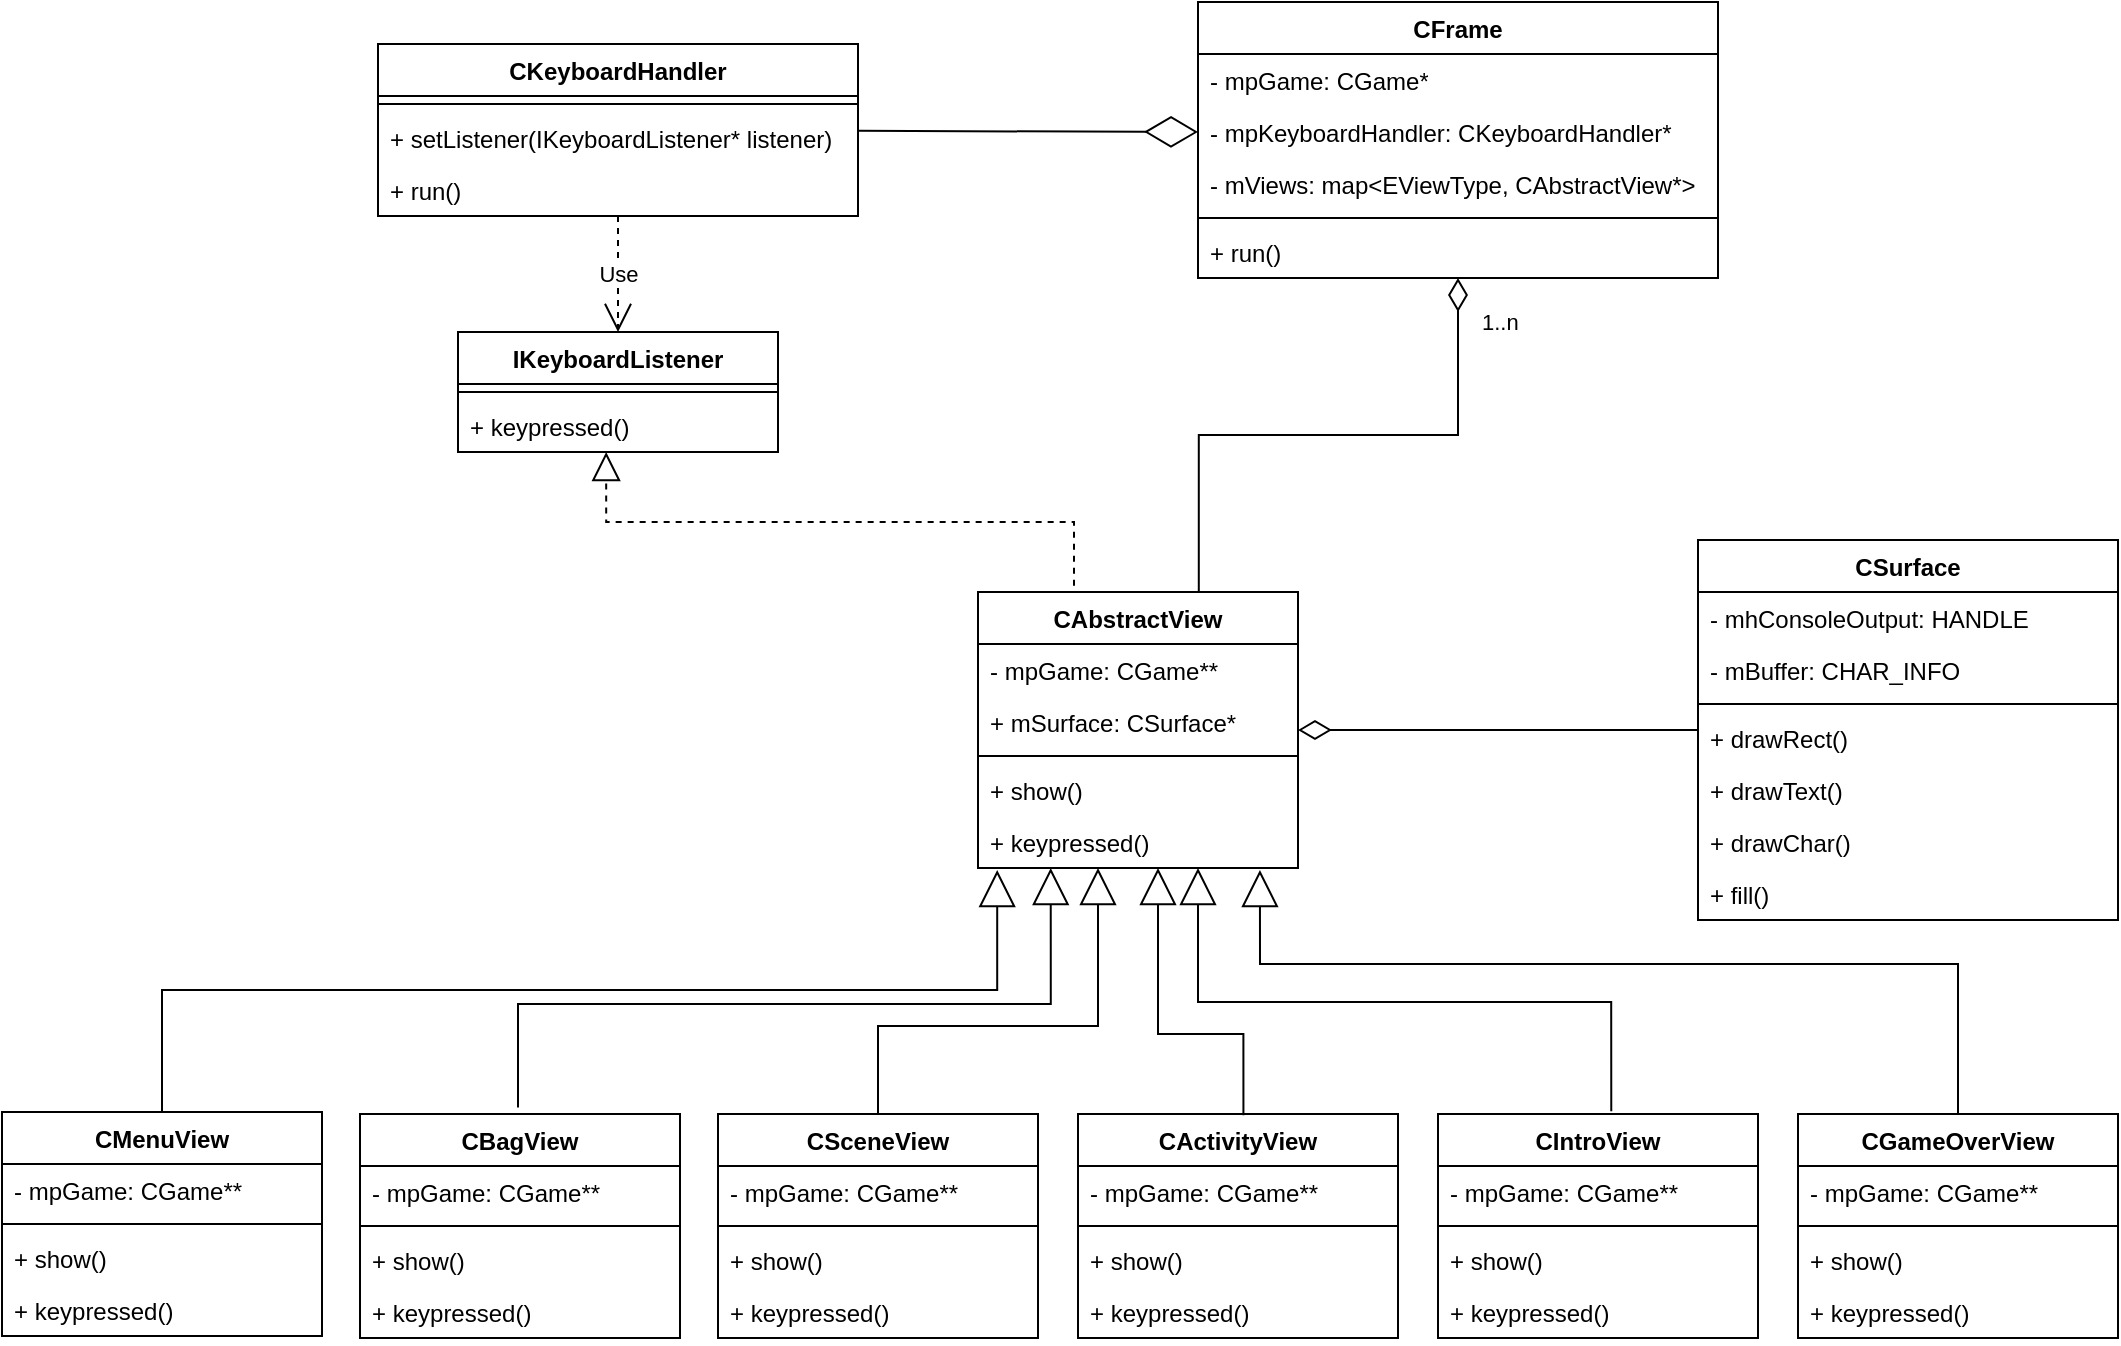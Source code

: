 <mxfile version="24.4.0" type="device" pages="3">
  <diagram id="C5RBs43oDa-KdzZeNtuy" name="Class Diagram UI">
    <mxGraphModel dx="1401" dy="354" grid="1" gridSize="10" guides="1" tooltips="1" connect="1" arrows="1" fold="1" page="1" pageScale="1" pageWidth="827" pageHeight="1169" math="0" shadow="0">
      <root>
        <mxCell id="WIyWlLk6GJQsqaUBKTNV-0" />
        <mxCell id="WIyWlLk6GJQsqaUBKTNV-1" parent="WIyWlLk6GJQsqaUBKTNV-0" />
        <mxCell id="eOk6aLeWenQgSQdd0xCw-0" value="CFrame" style="swimlane;fontStyle=1;align=center;verticalAlign=top;childLayout=stackLayout;horizontal=1;startSize=26;horizontalStack=0;resizeParent=1;resizeParentMax=0;resizeLast=0;collapsible=1;marginBottom=0;whiteSpace=wrap;html=1;" parent="WIyWlLk6GJQsqaUBKTNV-1" vertex="1">
          <mxGeometry x="430" y="119" width="260" height="138" as="geometry" />
        </mxCell>
        <mxCell id="eOk6aLeWenQgSQdd0xCw-1" value="- mpGame:&amp;nbsp;CGame*&lt;div&gt;&lt;br&gt;&lt;/div&gt;" style="text;strokeColor=none;fillColor=none;align=left;verticalAlign=top;spacingLeft=4;spacingRight=4;overflow=hidden;rotatable=0;points=[[0,0.5],[1,0.5]];portConstraint=eastwest;whiteSpace=wrap;html=1;" parent="eOk6aLeWenQgSQdd0xCw-0" vertex="1">
          <mxGeometry y="26" width="260" height="26" as="geometry" />
        </mxCell>
        <mxCell id="CaG-nwo-Kf8OUq-5dYWb-49" value="- mpKeyboardHandler:&amp;nbsp;CKeyboardHandler*&lt;div&gt;&lt;br&gt;&lt;/div&gt;" style="text;strokeColor=none;fillColor=none;align=left;verticalAlign=top;spacingLeft=4;spacingRight=4;overflow=hidden;rotatable=0;points=[[0,0.5],[1,0.5]];portConstraint=eastwest;whiteSpace=wrap;html=1;" vertex="1" parent="eOk6aLeWenQgSQdd0xCw-0">
          <mxGeometry y="52" width="260" height="26" as="geometry" />
        </mxCell>
        <mxCell id="CaG-nwo-Kf8OUq-5dYWb-5" value="- mViews:&amp;nbsp;map&amp;lt;EViewType, CAbstractView*&amp;gt;&lt;div&gt;&lt;br&gt;&lt;/div&gt;" style="text;strokeColor=none;fillColor=none;align=left;verticalAlign=top;spacingLeft=4;spacingRight=4;overflow=hidden;rotatable=0;points=[[0,0.5],[1,0.5]];portConstraint=eastwest;whiteSpace=wrap;html=1;" vertex="1" parent="eOk6aLeWenQgSQdd0xCw-0">
          <mxGeometry y="78" width="260" height="26" as="geometry" />
        </mxCell>
        <mxCell id="eOk6aLeWenQgSQdd0xCw-2" value="" style="line;strokeWidth=1;fillColor=none;align=left;verticalAlign=middle;spacingTop=-1;spacingLeft=3;spacingRight=3;rotatable=0;labelPosition=right;points=[];portConstraint=eastwest;strokeColor=inherit;" parent="eOk6aLeWenQgSQdd0xCw-0" vertex="1">
          <mxGeometry y="104" width="260" height="8" as="geometry" />
        </mxCell>
        <mxCell id="eOk6aLeWenQgSQdd0xCw-8" value="+ run()" style="text;strokeColor=none;fillColor=none;align=left;verticalAlign=top;spacingLeft=4;spacingRight=4;overflow=hidden;rotatable=0;points=[[0,0.5],[1,0.5]];portConstraint=eastwest;whiteSpace=wrap;html=1;" parent="eOk6aLeWenQgSQdd0xCw-0" vertex="1">
          <mxGeometry y="112" width="260" height="26" as="geometry" />
        </mxCell>
        <mxCell id="eOk6aLeWenQgSQdd0xCw-9" value="CAbstractView" style="swimlane;fontStyle=1;align=center;verticalAlign=top;childLayout=stackLayout;horizontal=1;startSize=26;horizontalStack=0;resizeParent=1;resizeParentMax=0;resizeLast=0;collapsible=1;marginBottom=0;whiteSpace=wrap;html=1;" parent="WIyWlLk6GJQsqaUBKTNV-1" vertex="1">
          <mxGeometry x="320" y="414" width="160" height="138" as="geometry" />
        </mxCell>
        <mxCell id="CaG-nwo-Kf8OUq-5dYWb-0" value="- mpGame: CGame**" style="text;strokeColor=none;fillColor=none;align=left;verticalAlign=top;spacingLeft=4;spacingRight=4;overflow=hidden;rotatable=0;points=[[0,0.5],[1,0.5]];portConstraint=eastwest;whiteSpace=wrap;html=1;" vertex="1" parent="eOk6aLeWenQgSQdd0xCw-9">
          <mxGeometry y="26" width="160" height="26" as="geometry" />
        </mxCell>
        <mxCell id="4iOBmAesxuWsa_etjkAF-7" value="+ mSurface: CSurface*" style="text;strokeColor=none;fillColor=none;align=left;verticalAlign=top;spacingLeft=4;spacingRight=4;overflow=hidden;rotatable=0;points=[[0,0.5],[1,0.5]];portConstraint=eastwest;whiteSpace=wrap;html=1;" vertex="1" parent="eOk6aLeWenQgSQdd0xCw-9">
          <mxGeometry y="52" width="160" height="26" as="geometry" />
        </mxCell>
        <mxCell id="eOk6aLeWenQgSQdd0xCw-11" value="" style="line;strokeWidth=1;fillColor=none;align=left;verticalAlign=middle;spacingTop=-1;spacingLeft=3;spacingRight=3;rotatable=0;labelPosition=right;points=[];portConstraint=eastwest;strokeColor=inherit;" parent="eOk6aLeWenQgSQdd0xCw-9" vertex="1">
          <mxGeometry y="78" width="160" height="8" as="geometry" />
        </mxCell>
        <mxCell id="eOk6aLeWenQgSQdd0xCw-12" value="+ show()" style="text;strokeColor=none;fillColor=none;align=left;verticalAlign=top;spacingLeft=4;spacingRight=4;overflow=hidden;rotatable=0;points=[[0,0.5],[1,0.5]];portConstraint=eastwest;whiteSpace=wrap;html=1;" parent="eOk6aLeWenQgSQdd0xCw-9" vertex="1">
          <mxGeometry y="86" width="160" height="26" as="geometry" />
        </mxCell>
        <mxCell id="CaG-nwo-Kf8OUq-5dYWb-9" value="+ keypressed()" style="text;strokeColor=none;fillColor=none;align=left;verticalAlign=top;spacingLeft=4;spacingRight=4;overflow=hidden;rotatable=0;points=[[0,0.5],[1,0.5]];portConstraint=eastwest;whiteSpace=wrap;html=1;" vertex="1" parent="eOk6aLeWenQgSQdd0xCw-9">
          <mxGeometry y="112" width="160" height="26" as="geometry" />
        </mxCell>
        <mxCell id="CaG-nwo-Kf8OUq-5dYWb-1" value="IKeyboardListener" style="swimlane;fontStyle=1;align=center;verticalAlign=top;childLayout=stackLayout;horizontal=1;startSize=26;horizontalStack=0;resizeParent=1;resizeParentMax=0;resizeLast=0;collapsible=1;marginBottom=0;whiteSpace=wrap;html=1;" vertex="1" parent="WIyWlLk6GJQsqaUBKTNV-1">
          <mxGeometry x="60" y="284" width="160" height="60" as="geometry" />
        </mxCell>
        <mxCell id="CaG-nwo-Kf8OUq-5dYWb-3" value="" style="line;strokeWidth=1;fillColor=none;align=left;verticalAlign=middle;spacingTop=-1;spacingLeft=3;spacingRight=3;rotatable=0;labelPosition=right;points=[];portConstraint=eastwest;strokeColor=inherit;" vertex="1" parent="CaG-nwo-Kf8OUq-5dYWb-1">
          <mxGeometry y="26" width="160" height="8" as="geometry" />
        </mxCell>
        <mxCell id="CaG-nwo-Kf8OUq-5dYWb-4" value="+ keypressed()" style="text;strokeColor=none;fillColor=none;align=left;verticalAlign=top;spacingLeft=4;spacingRight=4;overflow=hidden;rotatable=0;points=[[0,0.5],[1,0.5]];portConstraint=eastwest;whiteSpace=wrap;html=1;" vertex="1" parent="CaG-nwo-Kf8OUq-5dYWb-1">
          <mxGeometry y="34" width="160" height="26" as="geometry" />
        </mxCell>
        <mxCell id="CaG-nwo-Kf8OUq-5dYWb-6" value="" style="endArrow=block;dashed=1;endFill=0;endSize=12;html=1;rounded=0;entryX=0.463;entryY=1;entryDx=0;entryDy=0;entryPerimeter=0;exitX=0.3;exitY=-0.023;exitDx=0;exitDy=0;edgeStyle=orthogonalEdgeStyle;exitPerimeter=0;" edge="1" parent="WIyWlLk6GJQsqaUBKTNV-1" source="eOk6aLeWenQgSQdd0xCw-9" target="CaG-nwo-Kf8OUq-5dYWb-4">
          <mxGeometry width="160" relative="1" as="geometry">
            <mxPoint x="40" y="460" as="sourcePoint" />
            <mxPoint x="200" y="460" as="targetPoint" />
          </mxGeometry>
        </mxCell>
        <mxCell id="CaG-nwo-Kf8OUq-5dYWb-8" value="1..n" style="endArrow=none;html=1;endSize=12;startArrow=diamondThin;startSize=14;startFill=0;edgeStyle=orthogonalEdgeStyle;align=left;verticalAlign=bottom;rounded=0;entryX=0.69;entryY=-0.003;entryDx=0;entryDy=0;entryPerimeter=0;exitX=0.5;exitY=1;exitDx=0;exitDy=0;endFill=0;" edge="1" parent="WIyWlLk6GJQsqaUBKTNV-1" source="eOk6aLeWenQgSQdd0xCw-0" target="eOk6aLeWenQgSQdd0xCw-9">
          <mxGeometry x="-0.786" y="10" relative="1" as="geometry">
            <mxPoint x="490" y="290" as="sourcePoint" />
            <mxPoint x="650" y="290" as="targetPoint" />
            <mxPoint as="offset" />
          </mxGeometry>
        </mxCell>
        <mxCell id="CaG-nwo-Kf8OUq-5dYWb-11" value="CMenuView" style="swimlane;fontStyle=1;align=center;verticalAlign=top;childLayout=stackLayout;horizontal=1;startSize=26;horizontalStack=0;resizeParent=1;resizeParentMax=0;resizeLast=0;collapsible=1;marginBottom=0;whiteSpace=wrap;html=1;" vertex="1" parent="WIyWlLk6GJQsqaUBKTNV-1">
          <mxGeometry x="-168" y="674" width="160" height="112" as="geometry" />
        </mxCell>
        <mxCell id="CaG-nwo-Kf8OUq-5dYWb-12" value="- mpGame: CGame**" style="text;strokeColor=none;fillColor=none;align=left;verticalAlign=top;spacingLeft=4;spacingRight=4;overflow=hidden;rotatable=0;points=[[0,0.5],[1,0.5]];portConstraint=eastwest;whiteSpace=wrap;html=1;" vertex="1" parent="CaG-nwo-Kf8OUq-5dYWb-11">
          <mxGeometry y="26" width="160" height="26" as="geometry" />
        </mxCell>
        <mxCell id="CaG-nwo-Kf8OUq-5dYWb-13" value="" style="line;strokeWidth=1;fillColor=none;align=left;verticalAlign=middle;spacingTop=-1;spacingLeft=3;spacingRight=3;rotatable=0;labelPosition=right;points=[];portConstraint=eastwest;strokeColor=inherit;" vertex="1" parent="CaG-nwo-Kf8OUq-5dYWb-11">
          <mxGeometry y="52" width="160" height="8" as="geometry" />
        </mxCell>
        <mxCell id="CaG-nwo-Kf8OUq-5dYWb-14" value="+ show()" style="text;strokeColor=none;fillColor=none;align=left;verticalAlign=top;spacingLeft=4;spacingRight=4;overflow=hidden;rotatable=0;points=[[0,0.5],[1,0.5]];portConstraint=eastwest;whiteSpace=wrap;html=1;" vertex="1" parent="CaG-nwo-Kf8OUq-5dYWb-11">
          <mxGeometry y="60" width="160" height="26" as="geometry" />
        </mxCell>
        <mxCell id="CaG-nwo-Kf8OUq-5dYWb-15" value="+ keypressed()" style="text;strokeColor=none;fillColor=none;align=left;verticalAlign=top;spacingLeft=4;spacingRight=4;overflow=hidden;rotatable=0;points=[[0,0.5],[1,0.5]];portConstraint=eastwest;whiteSpace=wrap;html=1;" vertex="1" parent="CaG-nwo-Kf8OUq-5dYWb-11">
          <mxGeometry y="86" width="160" height="26" as="geometry" />
        </mxCell>
        <mxCell id="CaG-nwo-Kf8OUq-5dYWb-17" value="CSceneView" style="swimlane;fontStyle=1;align=center;verticalAlign=top;childLayout=stackLayout;horizontal=1;startSize=26;horizontalStack=0;resizeParent=1;resizeParentMax=0;resizeLast=0;collapsible=1;marginBottom=0;whiteSpace=wrap;html=1;" vertex="1" parent="WIyWlLk6GJQsqaUBKTNV-1">
          <mxGeometry x="190" y="675" width="160" height="112" as="geometry" />
        </mxCell>
        <mxCell id="CaG-nwo-Kf8OUq-5dYWb-18" value="- mpGame: CGame**" style="text;strokeColor=none;fillColor=none;align=left;verticalAlign=top;spacingLeft=4;spacingRight=4;overflow=hidden;rotatable=0;points=[[0,0.5],[1,0.5]];portConstraint=eastwest;whiteSpace=wrap;html=1;" vertex="1" parent="CaG-nwo-Kf8OUq-5dYWb-17">
          <mxGeometry y="26" width="160" height="26" as="geometry" />
        </mxCell>
        <mxCell id="CaG-nwo-Kf8OUq-5dYWb-19" value="" style="line;strokeWidth=1;fillColor=none;align=left;verticalAlign=middle;spacingTop=-1;spacingLeft=3;spacingRight=3;rotatable=0;labelPosition=right;points=[];portConstraint=eastwest;strokeColor=inherit;" vertex="1" parent="CaG-nwo-Kf8OUq-5dYWb-17">
          <mxGeometry y="52" width="160" height="8" as="geometry" />
        </mxCell>
        <mxCell id="CaG-nwo-Kf8OUq-5dYWb-20" value="+ show()" style="text;strokeColor=none;fillColor=none;align=left;verticalAlign=top;spacingLeft=4;spacingRight=4;overflow=hidden;rotatable=0;points=[[0,0.5],[1,0.5]];portConstraint=eastwest;whiteSpace=wrap;html=1;" vertex="1" parent="CaG-nwo-Kf8OUq-5dYWb-17">
          <mxGeometry y="60" width="160" height="26" as="geometry" />
        </mxCell>
        <mxCell id="CaG-nwo-Kf8OUq-5dYWb-21" value="+ keypressed()" style="text;strokeColor=none;fillColor=none;align=left;verticalAlign=top;spacingLeft=4;spacingRight=4;overflow=hidden;rotatable=0;points=[[0,0.5],[1,0.5]];portConstraint=eastwest;whiteSpace=wrap;html=1;" vertex="1" parent="CaG-nwo-Kf8OUq-5dYWb-17">
          <mxGeometry y="86" width="160" height="26" as="geometry" />
        </mxCell>
        <mxCell id="CaG-nwo-Kf8OUq-5dYWb-22" value="CActivityView" style="swimlane;fontStyle=1;align=center;verticalAlign=top;childLayout=stackLayout;horizontal=1;startSize=26;horizontalStack=0;resizeParent=1;resizeParentMax=0;resizeLast=0;collapsible=1;marginBottom=0;whiteSpace=wrap;html=1;" vertex="1" parent="WIyWlLk6GJQsqaUBKTNV-1">
          <mxGeometry x="370" y="675" width="160" height="112" as="geometry" />
        </mxCell>
        <mxCell id="CaG-nwo-Kf8OUq-5dYWb-23" value="- mpGame: CGame**" style="text;strokeColor=none;fillColor=none;align=left;verticalAlign=top;spacingLeft=4;spacingRight=4;overflow=hidden;rotatable=0;points=[[0,0.5],[1,0.5]];portConstraint=eastwest;whiteSpace=wrap;html=1;" vertex="1" parent="CaG-nwo-Kf8OUq-5dYWb-22">
          <mxGeometry y="26" width="160" height="26" as="geometry" />
        </mxCell>
        <mxCell id="CaG-nwo-Kf8OUq-5dYWb-24" value="" style="line;strokeWidth=1;fillColor=none;align=left;verticalAlign=middle;spacingTop=-1;spacingLeft=3;spacingRight=3;rotatable=0;labelPosition=right;points=[];portConstraint=eastwest;strokeColor=inherit;" vertex="1" parent="CaG-nwo-Kf8OUq-5dYWb-22">
          <mxGeometry y="52" width="160" height="8" as="geometry" />
        </mxCell>
        <mxCell id="CaG-nwo-Kf8OUq-5dYWb-25" value="+ show()" style="text;strokeColor=none;fillColor=none;align=left;verticalAlign=top;spacingLeft=4;spacingRight=4;overflow=hidden;rotatable=0;points=[[0,0.5],[1,0.5]];portConstraint=eastwest;whiteSpace=wrap;html=1;" vertex="1" parent="CaG-nwo-Kf8OUq-5dYWb-22">
          <mxGeometry y="60" width="160" height="26" as="geometry" />
        </mxCell>
        <mxCell id="CaG-nwo-Kf8OUq-5dYWb-26" value="+ keypressed()" style="text;strokeColor=none;fillColor=none;align=left;verticalAlign=top;spacingLeft=4;spacingRight=4;overflow=hidden;rotatable=0;points=[[0,0.5],[1,0.5]];portConstraint=eastwest;whiteSpace=wrap;html=1;" vertex="1" parent="CaG-nwo-Kf8OUq-5dYWb-22">
          <mxGeometry y="86" width="160" height="26" as="geometry" />
        </mxCell>
        <mxCell id="CaG-nwo-Kf8OUq-5dYWb-27" value="CIntroView" style="swimlane;fontStyle=1;align=center;verticalAlign=top;childLayout=stackLayout;horizontal=1;startSize=26;horizontalStack=0;resizeParent=1;resizeParentMax=0;resizeLast=0;collapsible=1;marginBottom=0;whiteSpace=wrap;html=1;" vertex="1" parent="WIyWlLk6GJQsqaUBKTNV-1">
          <mxGeometry x="550" y="675" width="160" height="112" as="geometry" />
        </mxCell>
        <mxCell id="CaG-nwo-Kf8OUq-5dYWb-28" value="- mpGame: CGame**" style="text;strokeColor=none;fillColor=none;align=left;verticalAlign=top;spacingLeft=4;spacingRight=4;overflow=hidden;rotatable=0;points=[[0,0.5],[1,0.5]];portConstraint=eastwest;whiteSpace=wrap;html=1;" vertex="1" parent="CaG-nwo-Kf8OUq-5dYWb-27">
          <mxGeometry y="26" width="160" height="26" as="geometry" />
        </mxCell>
        <mxCell id="CaG-nwo-Kf8OUq-5dYWb-29" value="" style="line;strokeWidth=1;fillColor=none;align=left;verticalAlign=middle;spacingTop=-1;spacingLeft=3;spacingRight=3;rotatable=0;labelPosition=right;points=[];portConstraint=eastwest;strokeColor=inherit;" vertex="1" parent="CaG-nwo-Kf8OUq-5dYWb-27">
          <mxGeometry y="52" width="160" height="8" as="geometry" />
        </mxCell>
        <mxCell id="CaG-nwo-Kf8OUq-5dYWb-30" value="+ show()" style="text;strokeColor=none;fillColor=none;align=left;verticalAlign=top;spacingLeft=4;spacingRight=4;overflow=hidden;rotatable=0;points=[[0,0.5],[1,0.5]];portConstraint=eastwest;whiteSpace=wrap;html=1;" vertex="1" parent="CaG-nwo-Kf8OUq-5dYWb-27">
          <mxGeometry y="60" width="160" height="26" as="geometry" />
        </mxCell>
        <mxCell id="CaG-nwo-Kf8OUq-5dYWb-31" value="+ keypressed()" style="text;strokeColor=none;fillColor=none;align=left;verticalAlign=top;spacingLeft=4;spacingRight=4;overflow=hidden;rotatable=0;points=[[0,0.5],[1,0.5]];portConstraint=eastwest;whiteSpace=wrap;html=1;" vertex="1" parent="CaG-nwo-Kf8OUq-5dYWb-27">
          <mxGeometry y="86" width="160" height="26" as="geometry" />
        </mxCell>
        <mxCell id="CaG-nwo-Kf8OUq-5dYWb-32" value="CGameOverView" style="swimlane;fontStyle=1;align=center;verticalAlign=top;childLayout=stackLayout;horizontal=1;startSize=26;horizontalStack=0;resizeParent=1;resizeParentMax=0;resizeLast=0;collapsible=1;marginBottom=0;whiteSpace=wrap;html=1;" vertex="1" parent="WIyWlLk6GJQsqaUBKTNV-1">
          <mxGeometry x="730" y="675" width="160" height="112" as="geometry" />
        </mxCell>
        <mxCell id="CaG-nwo-Kf8OUq-5dYWb-33" value="- mpGame: CGame**" style="text;strokeColor=none;fillColor=none;align=left;verticalAlign=top;spacingLeft=4;spacingRight=4;overflow=hidden;rotatable=0;points=[[0,0.5],[1,0.5]];portConstraint=eastwest;whiteSpace=wrap;html=1;" vertex="1" parent="CaG-nwo-Kf8OUq-5dYWb-32">
          <mxGeometry y="26" width="160" height="26" as="geometry" />
        </mxCell>
        <mxCell id="CaG-nwo-Kf8OUq-5dYWb-34" value="" style="line;strokeWidth=1;fillColor=none;align=left;verticalAlign=middle;spacingTop=-1;spacingLeft=3;spacingRight=3;rotatable=0;labelPosition=right;points=[];portConstraint=eastwest;strokeColor=inherit;" vertex="1" parent="CaG-nwo-Kf8OUq-5dYWb-32">
          <mxGeometry y="52" width="160" height="8" as="geometry" />
        </mxCell>
        <mxCell id="CaG-nwo-Kf8OUq-5dYWb-35" value="+ show()" style="text;strokeColor=none;fillColor=none;align=left;verticalAlign=top;spacingLeft=4;spacingRight=4;overflow=hidden;rotatable=0;points=[[0,0.5],[1,0.5]];portConstraint=eastwest;whiteSpace=wrap;html=1;" vertex="1" parent="CaG-nwo-Kf8OUq-5dYWb-32">
          <mxGeometry y="60" width="160" height="26" as="geometry" />
        </mxCell>
        <mxCell id="CaG-nwo-Kf8OUq-5dYWb-36" value="+ keypressed()" style="text;strokeColor=none;fillColor=none;align=left;verticalAlign=top;spacingLeft=4;spacingRight=4;overflow=hidden;rotatable=0;points=[[0,0.5],[1,0.5]];portConstraint=eastwest;whiteSpace=wrap;html=1;" vertex="1" parent="CaG-nwo-Kf8OUq-5dYWb-32">
          <mxGeometry y="86" width="160" height="26" as="geometry" />
        </mxCell>
        <mxCell id="CaG-nwo-Kf8OUq-5dYWb-38" value="" style="endArrow=block;endSize=16;endFill=0;html=1;rounded=0;exitX=0.5;exitY=0;exitDx=0;exitDy=0;edgeStyle=orthogonalEdgeStyle;entryX=0.06;entryY=1.038;entryDx=0;entryDy=0;entryPerimeter=0;" edge="1" parent="WIyWlLk6GJQsqaUBKTNV-1" source="CaG-nwo-Kf8OUq-5dYWb-11" target="CaG-nwo-Kf8OUq-5dYWb-9">
          <mxGeometry width="160" relative="1" as="geometry">
            <mxPoint x="110" y="635" as="sourcePoint" />
            <mxPoint x="350" y="570" as="targetPoint" />
          </mxGeometry>
        </mxCell>
        <mxCell id="CaG-nwo-Kf8OUq-5dYWb-39" value="" style="endArrow=block;endSize=16;endFill=0;html=1;rounded=0;exitX=0.5;exitY=0;exitDx=0;exitDy=0;edgeStyle=orthogonalEdgeStyle;" edge="1" parent="WIyWlLk6GJQsqaUBKTNV-1" source="CaG-nwo-Kf8OUq-5dYWb-17" target="eOk6aLeWenQgSQdd0xCw-9">
          <mxGeometry width="160" relative="1" as="geometry">
            <mxPoint x="220" y="675.29" as="sourcePoint" />
            <mxPoint x="370" y="585" as="targetPoint" />
            <Array as="points">
              <mxPoint x="270" y="631" />
              <mxPoint x="380" y="631" />
            </Array>
          </mxGeometry>
        </mxCell>
        <mxCell id="CaG-nwo-Kf8OUq-5dYWb-40" value="" style="endArrow=block;endSize=16;endFill=0;html=1;rounded=0;exitX=0.517;exitY=0.006;exitDx=0;exitDy=0;edgeStyle=orthogonalEdgeStyle;exitPerimeter=0;" edge="1" parent="WIyWlLk6GJQsqaUBKTNV-1" source="CaG-nwo-Kf8OUq-5dYWb-22" target="eOk6aLeWenQgSQdd0xCw-9">
          <mxGeometry width="160" relative="1" as="geometry">
            <mxPoint x="414" y="677" as="sourcePoint" />
            <mxPoint x="410" y="570" as="targetPoint" />
            <Array as="points">
              <mxPoint x="453" y="635" />
              <mxPoint x="410" y="635" />
            </Array>
          </mxGeometry>
        </mxCell>
        <mxCell id="CaG-nwo-Kf8OUq-5dYWb-41" value="" style="endArrow=block;endSize=16;endFill=0;html=1;rounded=0;exitX=0.542;exitY=-0.003;exitDx=0;exitDy=0;edgeStyle=orthogonalEdgeStyle;exitPerimeter=0;entryX=0.688;entryY=1.038;entryDx=0;entryDy=0;entryPerimeter=0;" edge="1" parent="WIyWlLk6GJQsqaUBKTNV-1">
          <mxGeometry width="160" relative="1" as="geometry">
            <mxPoint x="636.64" y="673.674" as="sourcePoint" />
            <mxPoint x="430.0" y="551.998" as="targetPoint" />
            <Array as="points">
              <mxPoint x="636.92" y="619.01" />
              <mxPoint x="429.92" y="619.01" />
            </Array>
          </mxGeometry>
        </mxCell>
        <mxCell id="CaG-nwo-Kf8OUq-5dYWb-42" value="" style="endArrow=block;endSize=16;endFill=0;html=1;rounded=0;exitX=0.5;exitY=0;exitDx=0;exitDy=0;edgeStyle=orthogonalEdgeStyle;entryX=0.881;entryY=1.038;entryDx=0;entryDy=0;entryPerimeter=0;" edge="1" parent="WIyWlLk6GJQsqaUBKTNV-1" source="CaG-nwo-Kf8OUq-5dYWb-32" target="CaG-nwo-Kf8OUq-5dYWb-9">
          <mxGeometry width="160" relative="1" as="geometry">
            <mxPoint x="813" y="666" as="sourcePoint" />
            <mxPoint x="730" y="575" as="targetPoint" />
            <Array as="points">
              <mxPoint x="810" y="600" />
              <mxPoint x="461" y="600" />
            </Array>
          </mxGeometry>
        </mxCell>
        <mxCell id="CaG-nwo-Kf8OUq-5dYWb-43" value="CKeyboardHandler" style="swimlane;fontStyle=1;align=center;verticalAlign=top;childLayout=stackLayout;horizontal=1;startSize=26;horizontalStack=0;resizeParent=1;resizeParentMax=0;resizeLast=0;collapsible=1;marginBottom=0;whiteSpace=wrap;html=1;" vertex="1" parent="WIyWlLk6GJQsqaUBKTNV-1">
          <mxGeometry x="20" y="140" width="240" height="86" as="geometry" />
        </mxCell>
        <mxCell id="CaG-nwo-Kf8OUq-5dYWb-45" value="" style="line;strokeWidth=1;fillColor=none;align=left;verticalAlign=middle;spacingTop=-1;spacingLeft=3;spacingRight=3;rotatable=0;labelPosition=right;points=[];portConstraint=eastwest;strokeColor=inherit;" vertex="1" parent="CaG-nwo-Kf8OUq-5dYWb-43">
          <mxGeometry y="26" width="240" height="8" as="geometry" />
        </mxCell>
        <mxCell id="CaG-nwo-Kf8OUq-5dYWb-46" value="+ setListener(IKeyboardListener* listener)" style="text;strokeColor=none;fillColor=none;align=left;verticalAlign=top;spacingLeft=4;spacingRight=4;overflow=hidden;rotatable=0;points=[[0,0.5],[1,0.5]];portConstraint=eastwest;whiteSpace=wrap;html=1;" vertex="1" parent="CaG-nwo-Kf8OUq-5dYWb-43">
          <mxGeometry y="34" width="240" height="26" as="geometry" />
        </mxCell>
        <mxCell id="CaG-nwo-Kf8OUq-5dYWb-47" value="+ run()" style="text;strokeColor=none;fillColor=none;align=left;verticalAlign=top;spacingLeft=4;spacingRight=4;overflow=hidden;rotatable=0;points=[[0,0.5],[1,0.5]];portConstraint=eastwest;whiteSpace=wrap;html=1;" vertex="1" parent="CaG-nwo-Kf8OUq-5dYWb-43">
          <mxGeometry y="60" width="240" height="26" as="geometry" />
        </mxCell>
        <mxCell id="CaG-nwo-Kf8OUq-5dYWb-48" value="Use" style="endArrow=open;endSize=12;dashed=1;html=1;rounded=0;entryX=0.5;entryY=0;entryDx=0;entryDy=0;" edge="1" parent="WIyWlLk6GJQsqaUBKTNV-1" source="CaG-nwo-Kf8OUq-5dYWb-43" target="CaG-nwo-Kf8OUq-5dYWb-1">
          <mxGeometry width="160" relative="1" as="geometry">
            <mxPoint x="500" y="364" as="sourcePoint" />
            <mxPoint x="660" y="364" as="targetPoint" />
          </mxGeometry>
        </mxCell>
        <mxCell id="CaG-nwo-Kf8OUq-5dYWb-50" value="" style="endArrow=diamondThin;endFill=0;endSize=24;html=1;rounded=0;entryX=0;entryY=0.5;entryDx=0;entryDy=0;" edge="1" parent="WIyWlLk6GJQsqaUBKTNV-1" source="CaG-nwo-Kf8OUq-5dYWb-43" target="CaG-nwo-Kf8OUq-5dYWb-49">
          <mxGeometry width="160" relative="1" as="geometry">
            <mxPoint x="260" y="54" as="sourcePoint" />
            <mxPoint x="420" y="54" as="targetPoint" />
          </mxGeometry>
        </mxCell>
        <mxCell id="4iOBmAesxuWsa_etjkAF-0" value="CSurface" style="swimlane;fontStyle=1;align=center;verticalAlign=top;childLayout=stackLayout;horizontal=1;startSize=26;horizontalStack=0;resizeParent=1;resizeParentMax=0;resizeLast=0;collapsible=1;marginBottom=0;whiteSpace=wrap;html=1;" vertex="1" parent="WIyWlLk6GJQsqaUBKTNV-1">
          <mxGeometry x="680" y="388" width="210" height="190" as="geometry" />
        </mxCell>
        <mxCell id="4iOBmAesxuWsa_etjkAF-1" value="- mhConsoleOutput:&amp;nbsp;HANDLE" style="text;strokeColor=none;fillColor=none;align=left;verticalAlign=top;spacingLeft=4;spacingRight=4;overflow=hidden;rotatable=0;points=[[0,0.5],[1,0.5]];portConstraint=eastwest;whiteSpace=wrap;html=1;" vertex="1" parent="4iOBmAesxuWsa_etjkAF-0">
          <mxGeometry y="26" width="210" height="26" as="geometry" />
        </mxCell>
        <mxCell id="4iOBmAesxuWsa_etjkAF-5" value="- mBuffer:&amp;nbsp;CHAR_INFO" style="text;strokeColor=none;fillColor=none;align=left;verticalAlign=top;spacingLeft=4;spacingRight=4;overflow=hidden;rotatable=0;points=[[0,0.5],[1,0.5]];portConstraint=eastwest;whiteSpace=wrap;html=1;" vertex="1" parent="4iOBmAesxuWsa_etjkAF-0">
          <mxGeometry y="52" width="210" height="26" as="geometry" />
        </mxCell>
        <mxCell id="4iOBmAesxuWsa_etjkAF-2" value="" style="line;strokeWidth=1;fillColor=none;align=left;verticalAlign=middle;spacingTop=-1;spacingLeft=3;spacingRight=3;rotatable=0;labelPosition=right;points=[];portConstraint=eastwest;strokeColor=inherit;" vertex="1" parent="4iOBmAesxuWsa_etjkAF-0">
          <mxGeometry y="78" width="210" height="8" as="geometry" />
        </mxCell>
        <mxCell id="4iOBmAesxuWsa_etjkAF-3" value="+ drawRect()" style="text;strokeColor=none;fillColor=none;align=left;verticalAlign=top;spacingLeft=4;spacingRight=4;overflow=hidden;rotatable=0;points=[[0,0.5],[1,0.5]];portConstraint=eastwest;whiteSpace=wrap;html=1;" vertex="1" parent="4iOBmAesxuWsa_etjkAF-0">
          <mxGeometry y="86" width="210" height="26" as="geometry" />
        </mxCell>
        <mxCell id="4iOBmAesxuWsa_etjkAF-6" value="+ drawText()" style="text;strokeColor=none;fillColor=none;align=left;verticalAlign=top;spacingLeft=4;spacingRight=4;overflow=hidden;rotatable=0;points=[[0,0.5],[1,0.5]];portConstraint=eastwest;whiteSpace=wrap;html=1;" vertex="1" parent="4iOBmAesxuWsa_etjkAF-0">
          <mxGeometry y="112" width="210" height="26" as="geometry" />
        </mxCell>
        <mxCell id="4iOBmAesxuWsa_etjkAF-4" value="+ drawChar()" style="text;strokeColor=none;fillColor=none;align=left;verticalAlign=top;spacingLeft=4;spacingRight=4;overflow=hidden;rotatable=0;points=[[0,0.5],[1,0.5]];portConstraint=eastwest;whiteSpace=wrap;html=1;" vertex="1" parent="4iOBmAesxuWsa_etjkAF-0">
          <mxGeometry y="138" width="210" height="26" as="geometry" />
        </mxCell>
        <mxCell id="4iOBmAesxuWsa_etjkAF-9" value="+ fill()" style="text;strokeColor=none;fillColor=none;align=left;verticalAlign=top;spacingLeft=4;spacingRight=4;overflow=hidden;rotatable=0;points=[[0,0.5],[1,0.5]];portConstraint=eastwest;whiteSpace=wrap;html=1;" vertex="1" parent="4iOBmAesxuWsa_etjkAF-0">
          <mxGeometry y="164" width="210" height="26" as="geometry" />
        </mxCell>
        <mxCell id="4iOBmAesxuWsa_etjkAF-8" value="" style="endArrow=none;html=1;endSize=12;startArrow=diamondThin;startSize=14;startFill=0;edgeStyle=orthogonalEdgeStyle;align=left;verticalAlign=bottom;rounded=0;endFill=0;" edge="1" parent="WIyWlLk6GJQsqaUBKTNV-1" source="eOk6aLeWenQgSQdd0xCw-9" target="4iOBmAesxuWsa_etjkAF-0">
          <mxGeometry x="-0.786" y="10" relative="1" as="geometry">
            <mxPoint x="610" y="390" as="sourcePoint" />
            <mxPoint x="530" y="540.5" as="targetPoint" />
            <mxPoint as="offset" />
          </mxGeometry>
        </mxCell>
        <mxCell id="4iOBmAesxuWsa_etjkAF-10" value="CBagView" style="swimlane;fontStyle=1;align=center;verticalAlign=top;childLayout=stackLayout;horizontal=1;startSize=26;horizontalStack=0;resizeParent=1;resizeParentMax=0;resizeLast=0;collapsible=1;marginBottom=0;whiteSpace=wrap;html=1;" vertex="1" parent="WIyWlLk6GJQsqaUBKTNV-1">
          <mxGeometry x="11" y="675" width="160" height="112" as="geometry" />
        </mxCell>
        <mxCell id="4iOBmAesxuWsa_etjkAF-11" value="- mpGame: CGame**" style="text;strokeColor=none;fillColor=none;align=left;verticalAlign=top;spacingLeft=4;spacingRight=4;overflow=hidden;rotatable=0;points=[[0,0.5],[1,0.5]];portConstraint=eastwest;whiteSpace=wrap;html=1;" vertex="1" parent="4iOBmAesxuWsa_etjkAF-10">
          <mxGeometry y="26" width="160" height="26" as="geometry" />
        </mxCell>
        <mxCell id="4iOBmAesxuWsa_etjkAF-12" value="" style="line;strokeWidth=1;fillColor=none;align=left;verticalAlign=middle;spacingTop=-1;spacingLeft=3;spacingRight=3;rotatable=0;labelPosition=right;points=[];portConstraint=eastwest;strokeColor=inherit;" vertex="1" parent="4iOBmAesxuWsa_etjkAF-10">
          <mxGeometry y="52" width="160" height="8" as="geometry" />
        </mxCell>
        <mxCell id="4iOBmAesxuWsa_etjkAF-13" value="+ show()" style="text;strokeColor=none;fillColor=none;align=left;verticalAlign=top;spacingLeft=4;spacingRight=4;overflow=hidden;rotatable=0;points=[[0,0.5],[1,0.5]];portConstraint=eastwest;whiteSpace=wrap;html=1;" vertex="1" parent="4iOBmAesxuWsa_etjkAF-10">
          <mxGeometry y="60" width="160" height="26" as="geometry" />
        </mxCell>
        <mxCell id="4iOBmAesxuWsa_etjkAF-14" value="+ keypressed()" style="text;strokeColor=none;fillColor=none;align=left;verticalAlign=top;spacingLeft=4;spacingRight=4;overflow=hidden;rotatable=0;points=[[0,0.5],[1,0.5]];portConstraint=eastwest;whiteSpace=wrap;html=1;" vertex="1" parent="4iOBmAesxuWsa_etjkAF-10">
          <mxGeometry y="86" width="160" height="26" as="geometry" />
        </mxCell>
        <mxCell id="4iOBmAesxuWsa_etjkAF-15" value="" style="endArrow=block;endSize=16;endFill=0;html=1;rounded=0;exitX=0.454;exitY=-0.029;exitDx=0;exitDy=0;edgeStyle=orthogonalEdgeStyle;exitPerimeter=0;" edge="1" parent="WIyWlLk6GJQsqaUBKTNV-1">
          <mxGeometry width="160" relative="1" as="geometry">
            <mxPoint x="90.0" y="671.752" as="sourcePoint" />
            <mxPoint x="356.36" y="552.0" as="targetPoint" />
            <Array as="points">
              <mxPoint x="90.36" y="620" />
              <mxPoint x="356.36" y="620" />
            </Array>
          </mxGeometry>
        </mxCell>
      </root>
    </mxGraphModel>
  </diagram>
  <diagram id="I6bbSAjXHV7ghMrG7U85" name="Class Diagram Model">
    <mxGraphModel dx="1195" dy="737" grid="1" gridSize="10" guides="1" tooltips="1" connect="1" arrows="1" fold="1" page="1" pageScale="1" pageWidth="1169" pageHeight="827" math="0" shadow="0">
      <root>
        <mxCell id="0" />
        <mxCell id="1" parent="0" />
        <mxCell id="WSyvRVHQ3VvPMPVUBqnx-1" value="CGame" style="swimlane;fontStyle=1;align=center;verticalAlign=top;childLayout=stackLayout;horizontal=1;startSize=26;horizontalStack=0;resizeParent=1;resizeParentMax=0;resizeLast=0;collapsible=1;marginBottom=0;whiteSpace=wrap;html=1;" vertex="1" parent="1">
          <mxGeometry x="120" y="220" width="260" height="320" as="geometry" />
        </mxCell>
        <mxCell id="WSyvRVHQ3VvPMPVUBqnx-2" value="+ mScenes:&amp;nbsp;map&amp;lt;CString, CScene*&amp;gt;&lt;div&gt;&lt;br&gt;&lt;/div&gt;" style="text;strokeColor=none;fillColor=none;align=left;verticalAlign=top;spacingLeft=4;spacingRight=4;overflow=hidden;rotatable=0;points=[[0,0.5],[1,0.5]];portConstraint=eastwest;whiteSpace=wrap;html=1;" vertex="1" parent="WSyvRVHQ3VvPMPVUBqnx-1">
          <mxGeometry y="26" width="260" height="26" as="geometry" />
        </mxCell>
        <mxCell id="WSyvRVHQ3VvPMPVUBqnx-3" value="+ mActivities:&amp;nbsp;map&amp;lt;SHORT, CActivity*&amp;gt;&lt;div&gt;&lt;br&gt;&lt;/div&gt;" style="text;strokeColor=none;fillColor=none;align=left;verticalAlign=top;spacingLeft=4;spacingRight=4;overflow=hidden;rotatable=0;points=[[0,0.5],[1,0.5]];portConstraint=eastwest;whiteSpace=wrap;html=1;" vertex="1" parent="WSyvRVHQ3VvPMPVUBqnx-1">
          <mxGeometry y="52" width="260" height="26" as="geometry" />
        </mxCell>
        <mxCell id="WSyvRVHQ3VvPMPVUBqnx-4" value="+ mThings:&amp;nbsp;map&amp;lt;CString, CThing*&amp;gt;&lt;div&gt;&lt;br&gt;&lt;/div&gt;" style="text;strokeColor=none;fillColor=none;align=left;verticalAlign=top;spacingLeft=4;spacingRight=4;overflow=hidden;rotatable=0;points=[[0,0.5],[1,0.5]];portConstraint=eastwest;whiteSpace=wrap;html=1;" vertex="1" parent="WSyvRVHQ3VvPMPVUBqnx-1">
          <mxGeometry y="78" width="260" height="26" as="geometry" />
        </mxCell>
        <mxCell id="WSyvRVHQ3VvPMPVUBqnx-8" value="+ mCharacter:&amp;nbsp;CCharacter&lt;div&gt;&lt;br&gt;&lt;/div&gt;" style="text;strokeColor=none;fillColor=none;align=left;verticalAlign=top;spacingLeft=4;spacingRight=4;overflow=hidden;rotatable=0;points=[[0,0.5],[1,0.5]];portConstraint=eastwest;whiteSpace=wrap;html=1;" vertex="1" parent="WSyvRVHQ3VvPMPVUBqnx-1">
          <mxGeometry y="104" width="260" height="26" as="geometry" />
        </mxCell>
        <mxCell id="WSyvRVHQ3VvPMPVUBqnx-9" value="+ mpCurrentScene:&amp;nbsp;CScene*&lt;div&gt;&lt;br&gt;&lt;/div&gt;" style="text;strokeColor=none;fillColor=none;align=left;verticalAlign=top;spacingLeft=4;spacingRight=4;overflow=hidden;rotatable=0;points=[[0,0.5],[1,0.5]];portConstraint=eastwest;whiteSpace=wrap;html=1;" vertex="1" parent="WSyvRVHQ3VvPMPVUBqnx-1">
          <mxGeometry y="130" width="260" height="26" as="geometry" />
        </mxCell>
        <mxCell id="WSyvRVHQ3VvPMPVUBqnx-10" value="+ mpCurrentActivity:&amp;nbsp;CActivity*&lt;div&gt;&lt;br&gt;&lt;/div&gt;" style="text;strokeColor=none;fillColor=none;align=left;verticalAlign=top;spacingLeft=4;spacingRight=4;overflow=hidden;rotatable=0;points=[[0,0.5],[1,0.5]];portConstraint=eastwest;whiteSpace=wrap;html=1;" vertex="1" parent="WSyvRVHQ3VvPMPVUBqnx-1">
          <mxGeometry y="156" width="260" height="26" as="geometry" />
        </mxCell>
        <mxCell id="WSyvRVHQ3VvPMPVUBqnx-11" value="+ mPosCharacter:&amp;nbsp;COORD&lt;div&gt;&lt;br&gt;&lt;/div&gt;" style="text;strokeColor=none;fillColor=none;align=left;verticalAlign=top;spacingLeft=4;spacingRight=4;overflow=hidden;rotatable=0;points=[[0,0.5],[1,0.5]];portConstraint=eastwest;whiteSpace=wrap;html=1;" vertex="1" parent="WSyvRVHQ3VvPMPVUBqnx-1">
          <mxGeometry y="182" width="260" height="26" as="geometry" />
        </mxCell>
        <mxCell id="WSyvRVHQ3VvPMPVUBqnx-12" value="+ mGameOver:&amp;nbsp;bool&lt;div&gt;&lt;br&gt;&lt;/div&gt;" style="text;strokeColor=none;fillColor=none;align=left;verticalAlign=top;spacingLeft=4;spacingRight=4;overflow=hidden;rotatable=0;points=[[0,0.5],[1,0.5]];portConstraint=eastwest;whiteSpace=wrap;html=1;" vertex="1" parent="WSyvRVHQ3VvPMPVUBqnx-1">
          <mxGeometry y="208" width="260" height="26" as="geometry" />
        </mxCell>
        <mxCell id="WSyvRVHQ3VvPMPVUBqnx-13" value="+ mIsWin:&amp;nbsp;bool&lt;div&gt;&lt;br&gt;&lt;/div&gt;" style="text;strokeColor=none;fillColor=none;align=left;verticalAlign=top;spacingLeft=4;spacingRight=4;overflow=hidden;rotatable=0;points=[[0,0.5],[1,0.5]];portConstraint=eastwest;whiteSpace=wrap;html=1;" vertex="1" parent="WSyvRVHQ3VvPMPVUBqnx-1">
          <mxGeometry y="234" width="260" height="26" as="geometry" />
        </mxCell>
        <mxCell id="WSyvRVHQ3VvPMPVUBqnx-5" value="" style="line;strokeWidth=1;fillColor=none;align=left;verticalAlign=middle;spacingTop=-1;spacingLeft=3;spacingRight=3;rotatable=0;labelPosition=right;points=[];portConstraint=eastwest;strokeColor=inherit;" vertex="1" parent="WSyvRVHQ3VvPMPVUBqnx-1">
          <mxGeometry y="260" width="260" height="8" as="geometry" />
        </mxCell>
        <mxCell id="WSyvRVHQ3VvPMPVUBqnx-6" value="+ moveCharacter()" style="text;strokeColor=none;fillColor=none;align=left;verticalAlign=top;spacingLeft=4;spacingRight=4;overflow=hidden;rotatable=0;points=[[0,0.5],[1,0.5]];portConstraint=eastwest;whiteSpace=wrap;html=1;" vertex="1" parent="WSyvRVHQ3VvPMPVUBqnx-1">
          <mxGeometry y="268" width="260" height="26" as="geometry" />
        </mxCell>
        <mxCell id="WSyvRVHQ3VvPMPVUBqnx-7" value="+ offerExchange()" style="text;strokeColor=none;fillColor=none;align=left;verticalAlign=top;spacingLeft=4;spacingRight=4;overflow=hidden;rotatable=0;points=[[0,0.5],[1,0.5]];portConstraint=eastwest;whiteSpace=wrap;html=1;" vertex="1" parent="WSyvRVHQ3VvPMPVUBqnx-1">
          <mxGeometry y="294" width="260" height="26" as="geometry" />
        </mxCell>
        <mxCell id="HUsDmtXy9KpLkfMRnEW3-1" value="CActivity" style="swimlane;fontStyle=1;align=center;verticalAlign=top;childLayout=stackLayout;horizontal=1;startSize=26;horizontalStack=0;resizeParent=1;resizeParentMax=0;resizeLast=0;collapsible=1;marginBottom=0;whiteSpace=wrap;html=1;" vertex="1" parent="1">
          <mxGeometry x="630" y="186" width="160" height="34" as="geometry" />
        </mxCell>
        <mxCell id="HUsDmtXy9KpLkfMRnEW3-2" value="" style="line;strokeWidth=1;fillColor=none;align=left;verticalAlign=middle;spacingTop=-1;spacingLeft=3;spacingRight=3;rotatable=0;labelPosition=right;points=[];portConstraint=eastwest;strokeColor=inherit;" vertex="1" parent="HUsDmtXy9KpLkfMRnEW3-1">
          <mxGeometry y="26" width="160" height="8" as="geometry" />
        </mxCell>
        <mxCell id="HUsDmtXy9KpLkfMRnEW3-4" value="CCharacter" style="swimlane;fontStyle=1;align=center;verticalAlign=top;childLayout=stackLayout;horizontal=1;startSize=26;horizontalStack=0;resizeParent=1;resizeParentMax=0;resizeLast=0;collapsible=1;marginBottom=0;whiteSpace=wrap;html=1;" vertex="1" parent="1">
          <mxGeometry x="630" y="400" width="160" height="112" as="geometry" />
        </mxCell>
        <mxCell id="zn1qboGUbaAUeaQDHtx1-3" value="+ health: SHORT" style="text;strokeColor=none;fillColor=none;align=left;verticalAlign=top;spacingLeft=4;spacingRight=4;overflow=hidden;rotatable=0;points=[[0,0.5],[1,0.5]];portConstraint=eastwest;whiteSpace=wrap;html=1;" vertex="1" parent="HUsDmtXy9KpLkfMRnEW3-4">
          <mxGeometry y="26" width="160" height="26" as="geometry" />
        </mxCell>
        <mxCell id="zn1qboGUbaAUeaQDHtx1-2" value="+ coins: SHORT" style="text;strokeColor=none;fillColor=none;align=left;verticalAlign=top;spacingLeft=4;spacingRight=4;overflow=hidden;rotatable=0;points=[[0,0.5],[1,0.5]];portConstraint=eastwest;whiteSpace=wrap;html=1;" vertex="1" parent="HUsDmtXy9KpLkfMRnEW3-4">
          <mxGeometry y="52" width="160" height="26" as="geometry" />
        </mxCell>
        <mxCell id="HUsDmtXy9KpLkfMRnEW3-10" value="+ bag:&amp;nbsp;vector&amp;lt;CThing*&amp;gt;&lt;div&gt;&lt;br&gt;&lt;/div&gt;" style="text;strokeColor=none;fillColor=none;align=left;verticalAlign=top;spacingLeft=4;spacingRight=4;overflow=hidden;rotatable=0;points=[[0,0.5],[1,0.5]];portConstraint=eastwest;whiteSpace=wrap;html=1;" vertex="1" parent="HUsDmtXy9KpLkfMRnEW3-4">
          <mxGeometry y="78" width="160" height="26" as="geometry" />
        </mxCell>
        <mxCell id="HUsDmtXy9KpLkfMRnEW3-5" value="" style="line;strokeWidth=1;fillColor=none;align=left;verticalAlign=middle;spacingTop=-1;spacingLeft=3;spacingRight=3;rotatable=0;labelPosition=right;points=[];portConstraint=eastwest;strokeColor=inherit;" vertex="1" parent="HUsDmtXy9KpLkfMRnEW3-4">
          <mxGeometry y="104" width="160" height="8" as="geometry" />
        </mxCell>
        <mxCell id="HUsDmtXy9KpLkfMRnEW3-6" value="CScene" style="swimlane;fontStyle=1;align=center;verticalAlign=top;childLayout=stackLayout;horizontal=1;startSize=26;horizontalStack=0;resizeParent=1;resizeParentMax=0;resizeLast=0;collapsible=1;marginBottom=0;whiteSpace=wrap;html=1;" vertex="1" parent="1">
          <mxGeometry x="630" y="570" width="160" height="34" as="geometry" />
        </mxCell>
        <mxCell id="HUsDmtXy9KpLkfMRnEW3-7" value="" style="line;strokeWidth=1;fillColor=none;align=left;verticalAlign=middle;spacingTop=-1;spacingLeft=3;spacingRight=3;rotatable=0;labelPosition=right;points=[];portConstraint=eastwest;strokeColor=inherit;" vertex="1" parent="HUsDmtXy9KpLkfMRnEW3-6">
          <mxGeometry y="26" width="160" height="8" as="geometry" />
        </mxCell>
        <mxCell id="HUsDmtXy9KpLkfMRnEW3-8" value="CThing" style="swimlane;fontStyle=1;align=center;verticalAlign=top;childLayout=stackLayout;horizontal=1;startSize=26;horizontalStack=0;resizeParent=1;resizeParentMax=0;resizeLast=0;collapsible=1;marginBottom=0;whiteSpace=wrap;html=1;" vertex="1" parent="1">
          <mxGeometry x="630" y="260" width="160" height="86" as="geometry" />
        </mxCell>
        <mxCell id="HUsDmtXy9KpLkfMRnEW3-11" value="+ mName:&amp;nbsp;CString&lt;div&gt;&lt;br&gt;&lt;/div&gt;" style="text;strokeColor=none;fillColor=none;align=left;verticalAlign=top;spacingLeft=4;spacingRight=4;overflow=hidden;rotatable=0;points=[[0,0.5],[1,0.5]];portConstraint=eastwest;whiteSpace=wrap;html=1;" vertex="1" parent="HUsDmtXy9KpLkfMRnEW3-8">
          <mxGeometry y="26" width="160" height="26" as="geometry" />
        </mxCell>
        <mxCell id="HUsDmtXy9KpLkfMRnEW3-12" value="+ mDescription:&amp;nbsp;CString&lt;div&gt;&lt;br&gt;&lt;/div&gt;" style="text;strokeColor=none;fillColor=none;align=left;verticalAlign=top;spacingLeft=4;spacingRight=4;overflow=hidden;rotatable=0;points=[[0,0.5],[1,0.5]];portConstraint=eastwest;whiteSpace=wrap;html=1;" vertex="1" parent="HUsDmtXy9KpLkfMRnEW3-8">
          <mxGeometry y="52" width="160" height="26" as="geometry" />
        </mxCell>
        <mxCell id="HUsDmtXy9KpLkfMRnEW3-9" value="" style="line;strokeWidth=1;fillColor=none;align=left;verticalAlign=middle;spacingTop=-1;spacingLeft=3;spacingRight=3;rotatable=0;labelPosition=right;points=[];portConstraint=eastwest;strokeColor=inherit;" vertex="1" parent="HUsDmtXy9KpLkfMRnEW3-8">
          <mxGeometry y="78" width="160" height="8" as="geometry" />
        </mxCell>
        <mxCell id="zn1qboGUbaAUeaQDHtx1-1" value="0..n" style="endArrow=none;html=1;endSize=12;startArrow=diamondThin;startSize=14;startFill=0;edgeStyle=orthogonalEdgeStyle;align=left;verticalAlign=bottom;rounded=0;endFill=0;" edge="1" parent="1" source="HUsDmtXy9KpLkfMRnEW3-4" target="HUsDmtXy9KpLkfMRnEW3-8">
          <mxGeometry x="-0.691" y="-10" relative="1" as="geometry">
            <mxPoint x="560" y="313" as="sourcePoint" />
            <mxPoint x="430" y="450" as="targetPoint" />
            <mxPoint as="offset" />
          </mxGeometry>
        </mxCell>
        <mxCell id="zn1qboGUbaAUeaQDHtx1-4" value="1..n" style="endArrow=none;html=1;endSize=12;startArrow=diamondThin;startSize=14;startFill=0;edgeStyle=orthogonalEdgeStyle;align=left;verticalAlign=bottom;rounded=0;endFill=0;" edge="1" parent="1" source="WSyvRVHQ3VvPMPVUBqnx-1" target="HUsDmtXy9KpLkfMRnEW3-1">
          <mxGeometry x="-0.95" relative="1" as="geometry">
            <mxPoint x="800" y="356" as="sourcePoint" />
            <mxPoint x="910" y="356" as="targetPoint" />
            <mxPoint as="offset" />
            <Array as="points">
              <mxPoint x="510" y="350" />
              <mxPoint x="510" y="203" />
            </Array>
          </mxGeometry>
        </mxCell>
        <mxCell id="zn1qboGUbaAUeaQDHtx1-5" value="1..n" style="endArrow=none;html=1;endSize=12;startArrow=diamondThin;startSize=14;startFill=0;edgeStyle=orthogonalEdgeStyle;align=left;verticalAlign=bottom;rounded=0;endFill=0;" edge="1" parent="1">
          <mxGeometry x="-0.941" relative="1" as="geometry">
            <mxPoint x="380" y="400.0" as="sourcePoint" />
            <mxPoint x="630" y="310.0" as="targetPoint" />
            <mxPoint as="offset" />
            <Array as="points">
              <mxPoint x="560" y="400" />
              <mxPoint x="560" y="310" />
            </Array>
          </mxGeometry>
        </mxCell>
        <mxCell id="zn1qboGUbaAUeaQDHtx1-6" value="1..n" style="endArrow=none;html=1;endSize=12;startArrow=diamondThin;startSize=14;startFill=0;edgeStyle=orthogonalEdgeStyle;align=left;verticalAlign=bottom;rounded=0;endFill=0;" edge="1" parent="1" source="WSyvRVHQ3VvPMPVUBqnx-1" target="HUsDmtXy9KpLkfMRnEW3-6">
          <mxGeometry x="-0.946" relative="1" as="geometry">
            <mxPoint x="400" y="400" as="sourcePoint" />
            <mxPoint x="660" y="223" as="targetPoint" />
            <mxPoint as="offset" />
            <Array as="points">
              <mxPoint x="530" y="470" />
              <mxPoint x="530" y="587" />
            </Array>
          </mxGeometry>
        </mxCell>
        <mxCell id="zn1qboGUbaAUeaQDHtx1-7" value="" style="endArrow=none;html=1;endSize=12;startArrow=diamondThin;startSize=14;startFill=0;edgeStyle=orthogonalEdgeStyle;align=left;verticalAlign=bottom;rounded=0;endFill=0;" edge="1" parent="1" source="WSyvRVHQ3VvPMPVUBqnx-1" target="HUsDmtXy9KpLkfMRnEW3-4">
          <mxGeometry x="-0.786" y="10" relative="1" as="geometry">
            <mxPoint x="410" y="410" as="sourcePoint" />
            <mxPoint x="670" y="233" as="targetPoint" />
            <mxPoint as="offset" />
            <Array as="points">
              <mxPoint x="560" y="430" />
              <mxPoint x="560" y="456" />
            </Array>
          </mxGeometry>
        </mxCell>
      </root>
    </mxGraphModel>
  </diagram>
  <diagram id="ayRMNFaf6kZwUHpI7Y7-" name="Component Diagram">
    <mxGraphModel dx="1434" dy="884" grid="1" gridSize="10" guides="1" tooltips="1" connect="1" arrows="1" fold="1" page="1" pageScale="1" pageWidth="1169" pageHeight="827" math="0" shadow="0">
      <root>
        <mxCell id="0" />
        <mxCell id="1" parent="0" />
        <mxCell id="_rtxcgmHFmqIulEjlfAy-1" value="IslangGame.exe" style="shape=module;align=left;spacingLeft=20;align=center;verticalAlign=top;whiteSpace=wrap;html=1;" vertex="1" parent="1">
          <mxGeometry x="370" y="240" width="180" height="70" as="geometry" />
        </mxCell>
        <mxCell id="_rtxcgmHFmqIulEjlfAy-2" value="IslandGemeModel.lib" style="shape=module;align=left;spacingLeft=20;align=center;verticalAlign=top;whiteSpace=wrap;html=1;" vertex="1" parent="1">
          <mxGeometry x="370" y="400" width="180" height="70" as="geometry" />
        </mxCell>
        <mxCell id="_rtxcgmHFmqIulEjlfAy-3" value="Use" style="endArrow=open;endSize=12;dashed=1;html=1;rounded=0;" edge="1" parent="1" source="_rtxcgmHFmqIulEjlfAy-1" target="_rtxcgmHFmqIulEjlfAy-2">
          <mxGeometry width="160" relative="1" as="geometry">
            <mxPoint x="210" y="330" as="sourcePoint" />
            <mxPoint x="370" y="330" as="targetPoint" />
          </mxGeometry>
        </mxCell>
      </root>
    </mxGraphModel>
  </diagram>
</mxfile>
